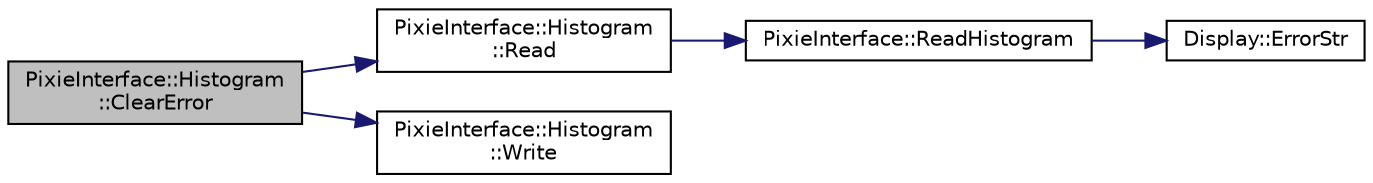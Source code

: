 digraph "PixieInterface::Histogram::ClearError"
{
  edge [fontname="Helvetica",fontsize="10",labelfontname="Helvetica",labelfontsize="10"];
  node [fontname="Helvetica",fontsize="10",shape=record];
  rankdir="LR";
  Node1 [label="PixieInterface::Histogram\l::ClearError",height=0.2,width=0.4,color="black", fillcolor="grey75", style="filled", fontcolor="black"];
  Node1 -> Node2 [color="midnightblue",fontsize="10",style="solid",fontname="Helvetica"];
  Node2 [label="PixieInterface::Histogram\l::Read",height=0.2,width=0.4,color="black", fillcolor="white", style="filled",URL="$d3/dbb/class_pixie_interface_1_1_histogram.html#add4cc1e37b990311fc13869ae1c80143"];
  Node2 -> Node3 [color="midnightblue",fontsize="10",style="solid",fontname="Helvetica"];
  Node3 [label="PixieInterface::ReadHistogram",height=0.2,width=0.4,color="black", fillcolor="white", style="filled",URL="$d9/dc6/class_pixie_interface.html#aaeb270efa120bd3053d80ffecaac2361"];
  Node3 -> Node4 [color="midnightblue",fontsize="10",style="solid",fontname="Helvetica"];
  Node4 [label="Display::ErrorStr",height=0.2,width=0.4,color="black", fillcolor="white", style="filled",URL="$da/d6a/namespace_display.html#a762315ce58efcb1203edfcb74158f59b"];
  Node1 -> Node5 [color="midnightblue",fontsize="10",style="solid",fontname="Helvetica"];
  Node5 [label="PixieInterface::Histogram\l::Write",height=0.2,width=0.4,color="black", fillcolor="white", style="filled",URL="$d3/dbb/class_pixie_interface_1_1_histogram.html#ae4b6658132122a2fab2a2b58f1ba1ab0"];
}

